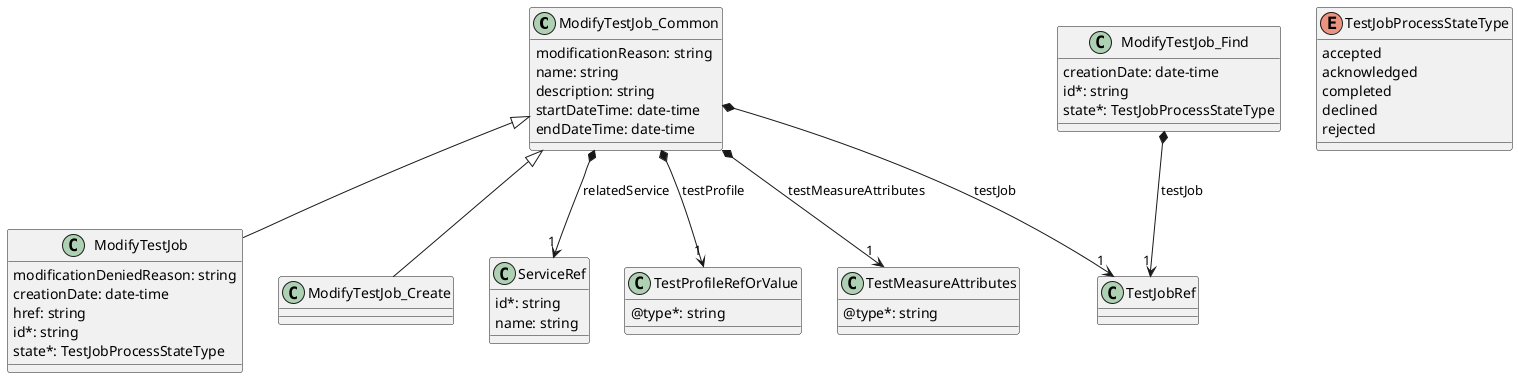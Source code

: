 @startuml modifyTestJobModel


class ModifyTestJob_Common {
    modificationReason: string
    name: string
    description: string
    startDateTime: date-time
    endDateTime: date-time
}
ModifyTestJob_Common <|-- ModifyTestJob

class ModifyTestJob {
    modificationDeniedReason: string
    creationDate: date-time
    href: string
    id*: string
    state*: TestJobProcessStateType
}

enum TestJobProcessStateType{
    accepted
    acknowledged
    completed
    declined
    rejected
}


class ModifyTestJob_Create {

}

ModifyTestJob_Common <|-- ModifyTestJob_Create
ModifyTestJob_Common *-->"1" ServiceRef : relatedService
ModifyTestJob_Common *-->"1" TestProfileRefOrValue : testProfile
ModifyTestJob_Common *-->"1" TestMeasureAttributes : testMeasureAttributes
ModifyTestJob_Common *-->"1" TestJobRef : testJob


class ModifyTestJob_Find {
    creationDate: date-time
    id*: string
    state*: TestJobProcessStateType
}
ModifyTestJob_Find *-->"1" TestJobRef : testJob


class TestMeasureAttributes {
    @type*: string
}

class TestProfileRefOrValue {
    @type*: string
}

class ServiceRef {
    id*: string
    name: string
}


@enduml